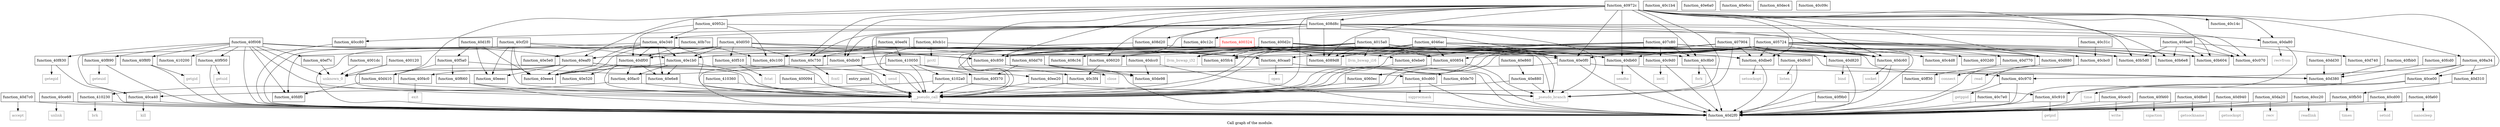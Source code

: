 digraph "Call graph of the module." {
  label="Call graph of the module.";
  node [shape=record];

  Node_function_40f5a0 [label="{function_40f5a0}"];
  Node_function_40c1b4 [label="{function_40c1b4}"];
  Node_function_40c31c [label="{function_40c31c}"];
  Node_function_40c3f4 [label="{function_40c3f4}"];
  Node_function_40c4d8 [label="{function_40c4d8}"];
  Node_function_40c750 [label="{function_40c750}"];
  Node_function_40c7e0 [label="{function_40c7e0}"];
  Node_function_40db60 [label="{function_40db60}"];
  Node_function_40c850 [label="{function_40c850}"];
  Node_function_40c8b0 [label="{function_40c8b0}"];
  Node_function_40cd60 [label="{function_40cd60}"];
  Node_function_40e5e0 [label="{function_40e5e0}"];
  Node_function_40d7c0 [label="{function_40d7c0}"];
  Node_function_40f008 [label="{function_40f008}"];
  Node_function_40c910 [label="{function_40c910}"];
  Node_function_40dbe0 [label="{function_40dbe0}"];
  Node_function_40e6a0 [label="{function_40e6a0}"];
  Node_function_40d820 [label="{function_40d820}"];
  Node_function_40ce00 [label="{function_40ce00}"];
  Node_function_40dc60 [label="{function_40dc60}"];
  Node_function_40c970 [label="{function_40c970}"];
  Node_function_40dcc0 [label="{function_40dcc0}"];
  Node_function_40e6cc [label="{function_40e6cc}"];
  Node_function_40d880 [label="{function_40d880}"];
  Node_function_40ce60 [label="{function_40ce60}"];
  Node_function_40dd30 [label="{function_40dd30}"];
  Node_function_40c9d0 [label="{function_40c9d0}"];
  Node_function_40dd70 [label="{function_40dd70}"];
  Node_function_40ca40 [label="{function_40ca40}"];
  Node_function_40cec0 [label="{function_40cec0}"];
  Node_function_40caa0 [label="{function_40caa0}"];
  Node_function_40cb1c [label="{function_40cb1c}"];
  Node_function_40de70 [label="{function_40de70}"];
  Node_function_40de98 [label="{function_40de98}"];
  Node_function_40cf20 [label="{function_40cf20}"];
  Node_function_40dec4 [label="{function_40dec4}"];
  Node_function_40d050 [label="{function_40d050}"];
  Node_function_40df00 [label="{function_40df00}"];
  Node_function_40d1f0 [label="{function_40d1f0}"];
  Node_function_40f460 [label="{function_40f460}"];
  Node_function_40c12c [label="{function_40c12c}"];
  Node_function_40c14c [label="{function_40c14c}"];
  Node_function_40e6e8 [label="{function_40e6e8}"];
  Node_function_40d8e0 [label="{function_40d8e0}"];
  Node_function_40e860 [label="{function_40e860}"];
  Node_function_40e880 [label="{function_40e880}"];
  Node_function_40d940 [label="{function_40d940}"];
  Node_function_40eaf0 [label="{function_40eaf0}"];
  Node_function_40ebe0 [label="{function_40ebe0}"];
  Node_function_40d9c0 [label="{function_40d9c0}"];
  Node_function_40ee20 [label="{function_40ee20}"];
  Node_function_40da20 [label="{function_40da20}"];
  Node_function_40eee4 [label="{function_40eee4}"];
  Node_function_40eeec [label="{function_40eeec}"];
  Node_function_40da80 [label="{function_40da80}"];
  Node_function_40eef4 [label="{function_40eef4}"];
  Node_function_40ef7c [label="{function_40ef7c}"];
  Node_function_40db00 [label="{function_40db00}"];
  Node_function_40e0f0 [label="{function_40e0f0}"];
  Node_function_40d2f0 [label="{function_40d2f0}"];
  Node_function_40e1b0 [label="{function_40e1b0}"];
  Node_function_40cbc0 [label="{function_40cbc0}"];
  Node_function_40d310 [label="{function_40d310}"];
  Node_function_40d380 [label="{function_40d380}"];
  Node_function_40cc20 [label="{function_40cc20}"];
  Node_function_40f370 [label="{function_40f370}"];
  Node_function_40cc80 [label="{function_40cc80}"];
  Node_function_40e340 [label="{function_40e340}"];
  Node_function_40d410 [label="{function_40d410}"];
  Node_function_40e520 [label="{function_40e520}"];
  Node_function_40d740 [label="{function_40d740}"];
  Node_function_40cd00 [label="{function_40cd00}"];
  Node_function_40f510 [label="{function_40f510}"];
  Node_function_40fa60 [label="{function_40fa60}"];
  Node_function_40fac0 [label="{function_40fac0}"];
  Node_function_40fb50 [label="{function_40fb50}"];
  Node_function_40fbb0 [label="{function_40fbb0}"];
  Node_function_40f890 [label="{function_40f890}"];
  Node_function_40f8f0 [label="{function_40f8f0}"];
  Node_function_40f950 [label="{function_40f950}"];
  Node_function_40f9b0 [label="{function_40f9b0}"];
  Node_fork [color="gray50", fontcolor="gray50", label="{fork}"];
  Node_getpid [color="gray50", fontcolor="gray50", label="{getpid}"];
  Node_function_40f660 [label="{function_40f660}"];
  Node_function_40f830 [label="{function_40f830}"];
  Node_function_40f4c0 [label="{function_40f4c0}"];
  Node_nanosleep [color="gray50", fontcolor="gray50", label="{nanosleep}"];
  Node_times [color="gray50", fontcolor="gray50", label="{times}"];
  Node_brk [color="gray50", fontcolor="gray50", label="{brk}"];
  Node_llvm_bswap_i32 [color="gray50", fontcolor="gray50", label="{llvm_bswap_i32}"];
  Node_llvm_bswap_i16 [color="gray50", fontcolor="gray50", label="{llvm_bswap_i16}"];
  Node_function_40fcd0 [label="{function_40fcd0}"];
  Node_function_40fdf0 [label="{function_40fdf0}"];
  Node_function_40ff30 [label="{function_40ff30}"];
  Node_function_410050 [label="{function_410050}"];
  Node_function_410200 [label="{function_410200}"];
  Node_function_410230 [label="{function_410230}"];
  Node_function_4102a0 [label="{function_4102a0}"];
  Node_function_410360 [label="{function_410360}"];
  Node_unknown_0 [color="gray50", fontcolor="gray50", label="{unknown_0}"];
  Node_fcntl [color="gray50", fontcolor="gray50", label="{fcntl}"];
  Node_close [color="gray50", fontcolor="gray50", label="{close}"];
  Node_getppid [color="gray50", fontcolor="gray50", label="{getppid}"];
  Node_ioctl [color="gray50", fontcolor="gray50", label="{ioctl}"];
  Node_kill [color="gray50", fontcolor="gray50", label="{kill}"];
  Node_open [color="gray50", fontcolor="gray50", label="{open}"];
  Node_prctl [color="gray50", fontcolor="gray50", label="{prctl}"];
  Node_read [color="gray50", fontcolor="gray50", label="{read}"];
  Node_readlink [color="gray50", fontcolor="gray50", label="{readlink}"];
  Node_setsid [color="gray50", fontcolor="gray50", label="{setsid}"];
  Node_sigprocmask [color="gray50", fontcolor="gray50", label="{sigprocmask}"];
  Node_time [color="gray50", fontcolor="gray50", label="{time}"];
  Node_unlink [color="gray50", fontcolor="gray50", label="{unlink}"];
  Node_write [color="gray50", fontcolor="gray50", label="{write}"];
  Node_accept [color="gray50", fontcolor="gray50", label="{accept}"];
  Node_bind [color="gray50", fontcolor="gray50", label="{bind}"];
  Node_connect [color="gray50", fontcolor="gray50", label="{connect}"];
  Node_getsockname [color="gray50", fontcolor="gray50", label="{getsockname}"];
  Node_getsockopt [color="gray50", fontcolor="gray50", label="{getsockopt}"];
  Node_listen [color="gray50", fontcolor="gray50", label="{listen}"];
  Node_recv [color="gray50", fontcolor="gray50", label="{recv}"];
  Node_recvfrom [color="gray50", fontcolor="gray50", label="{recvfrom}"];
  Node_send [color="gray50", fontcolor="gray50", label="{send}"];
  Node_sendto [color="gray50", fontcolor="gray50", label="{sendto}"];
  Node_setsockopt [color="gray50", fontcolor="gray50", label="{setsockopt}"];
  Node_socket [color="gray50", fontcolor="gray50", label="{socket}"];
  Node_sigaction [color="gray50", fontcolor="gray50", label="{sigaction}"];
  Node_exit [color="gray50", fontcolor="gray50", label="{exit}"];
  Node_fstat [color="gray50", fontcolor="gray50", label="{fstat}"];
  Node_getegid [color="gray50", fontcolor="gray50", label="{getegid}"];
  Node_geteuid [color="gray50", fontcolor="gray50", label="{geteuid}"];
  Node_getgid [color="gray50", fontcolor="gray50", label="{getgid}"];
  Node_getuid [color="gray50", fontcolor="gray50", label="{getuid}"];
  Node_function_40d770 [label="{function_40d770}"];
  Node___pseudo_call [color="gray50", fontcolor="gray50", label="{__pseudo_call}"];
  Node___pseudo_branch [color="gray50", fontcolor="gray50", label="{__pseudo_branch}"];
  Node_function_400094 [label="{function_400094}"];
  Node_function_400120 [label="{function_400120}"];
  Node_function_4001dc [label="{function_4001dc}"];
  Node_entry_point [label="{entry_point}"];
  Node_function_4002d0 [label="{function_4002d0}"];
  Node_function_400324 [color="red", fontcolor="red", label="{function_400324}"];
  Node_function_400854 [label="{function_400854}"];
  Node_function_407c80 [label="{function_407c80}"];
  Node_function_400d2c [label="{function_400d2c}"];
  Node_function_4015a0 [label="{function_4015a0}"];
  Node_function_4046ac [label="{function_4046ac}"];
  Node_function_405724 [label="{function_405724}"];
  Node_function_405fc4 [label="{function_405fc4}"];
  Node_function_406020 [label="{function_406020}"];
  Node_function_4060ec [label="{function_4060ec}"];
  Node_function_407904 [label="{function_407904}"];
  Node_function_4089d8 [label="{function_4089d8}"];
  Node_function_408a34 [label="{function_408a34}"];
  Node_function_408ae0 [label="{function_408ae0}"];
  Node_function_408c34 [label="{function_408c34}"];
  Node_function_408d20 [label="{function_408d20}"];
  Node_function_408d8c [label="{function_408d8c}"];
  Node_function_40952c [label="{function_40952c}"];
  Node_function_40972c [label="{function_40972c}"];
  Node_function_40b5d0 [label="{function_40b5d0}"];
  Node_function_40b604 [label="{function_40b604}"];
  Node_function_40b6e8 [label="{function_40b6e8}"];
  Node_function_40b7cc [label="{function_40b7cc}"];
  Node_function_40c070 [label="{function_40c070}"];
  Node_function_40c09c [label="{function_40c09c}"];
  Node_function_40c100 [label="{function_40c100}"];
  Node_function_40f5a0 -> Node_function_40d410;
  Node_function_40f5a0 -> Node_function_40f660;
  Node_function_40f5a0 -> Node___pseudo_call;
  Node_function_40c31c -> Node_function_40cbc0;
  Node_function_40c3f4 -> Node___pseudo_call;
  Node_function_40c750 -> Node_unknown_0;
  Node_function_40c750 -> Node_fcntl;
  Node_function_40c7e0 -> Node_function_40d2f0;
  Node_function_40db60 -> Node_function_40d2f0;
  Node_function_40db60 -> Node_sendto;
  Node_function_40c850 -> Node_function_40d2f0;
  Node_function_40c850 -> Node_close;
  Node_function_40c8b0 -> Node_function_40d2f0;
  Node_function_40c8b0 -> Node_fork;
  Node_function_40cd60 -> Node_function_40d2f0;
  Node_function_40cd60 -> Node_sigprocmask;
  Node_function_40d7c0 -> Node_function_40d2f0;
  Node_function_40d7c0 -> Node_accept;
  Node_function_40f008 -> Node_function_40eaf0;
  Node_function_40f008 -> Node_function_40ef7c;
  Node_function_40f008 -> Node_function_40d2f0;
  Node_function_40f008 -> Node_function_40d380;
  Node_function_40f008 -> Node_function_40f890;
  Node_function_40f008 -> Node_function_40f8f0;
  Node_function_40f008 -> Node_function_40f950;
  Node_function_40f008 -> Node_function_40f830;
  Node_function_40f008 -> Node_function_40fdf0;
  Node_function_40f008 -> Node_function_410200;
  Node_function_40f008 -> Node_unknown_0;
  Node_function_40f008 -> Node___pseudo_call;
  Node_function_40c910 -> Node_function_40d2f0;
  Node_function_40c910 -> Node_getpid;
  Node_function_40dbe0 -> Node_function_40d2f0;
  Node_function_40dbe0 -> Node_setsockopt;
  Node_function_40d820 -> Node_function_40d2f0;
  Node_function_40d820 -> Node_bind;
  Node_function_40ce00 -> Node_function_40d2f0;
  Node_function_40ce00 -> Node_time;
  Node_function_40dc60 -> Node_function_40d2f0;
  Node_function_40dc60 -> Node_socket;
  Node_function_40c970 -> Node_function_40d2f0;
  Node_function_40c970 -> Node_getppid;
  Node_function_40dcc0 -> Node_function_40de98;
  Node_function_40dcc0 -> Node_function_40d2f0;
  Node_function_40d880 -> Node_function_40d2f0;
  Node_function_40d880 -> Node_connect;
  Node_function_40ce60 -> Node_function_40d2f0;
  Node_function_40ce60 -> Node_unlink;
  Node_function_40dd30 -> Node_function_40d380;
  Node_function_40c9d0 -> Node_function_40d2f0;
  Node_function_40c9d0 -> Node_ioctl;
  Node_function_40dd70 -> Node_function_40de70;
  Node_function_40dd70 -> Node_function_40de98;
  Node_function_40dd70 -> Node_function_40d2f0;
  Node_function_40dd70 -> Node_function_40f370;
  Node_function_40ca40 -> Node_function_40d2f0;
  Node_function_40ca40 -> Node_kill;
  Node_function_40cec0 -> Node_function_40d2f0;
  Node_function_40cec0 -> Node_write;
  Node_function_40caa0 -> Node_function_40d2f0;
  Node_function_40caa0 -> Node_open;
  Node_function_40cb1c -> Node_function_40caa0;
  Node_function_40cb1c -> Node_prctl;
  Node_function_40cb1c -> Node___pseudo_call;
  Node_function_40cf20 -> Node_function_40c850;
  Node_function_40cf20 -> Node_function_40eee4;
  Node_function_40cf20 -> Node_function_40eeec;
  Node_function_40cf20 -> Node_function_40d2f0;
  Node_function_40cf20 -> Node_function_40e1b0;
  Node_function_40cf20 -> Node___pseudo_call;
  Node_function_40d050 -> Node_function_40c750;
  Node_function_40d050 -> Node_function_40c850;
  Node_function_40d050 -> Node_function_40caa0;
  Node_function_40d050 -> Node_function_40df00;
  Node_function_40d050 -> Node_function_40eee4;
  Node_function_40d050 -> Node_function_40e0f0;
  Node_function_40d050 -> Node_function_40d2f0;
  Node_function_40d050 -> Node_function_40e1b0;
  Node_function_40d050 -> Node_function_40f510;
  Node_function_40df00 -> Node_function_40e6e8;
  Node_function_40df00 -> Node_function_40eee4;
  Node_function_40df00 -> Node_function_40e520;
  Node_function_40df00 -> Node_function_40fac0;
  Node_function_40df00 -> Node___pseudo_call;
  Node_function_40d1f0 -> Node_function_40f5a0;
  Node_function_40d1f0 -> Node_function_40eee4;
  Node_function_40d1f0 -> Node_function_40eeec;
  Node_function_40f460 -> Node_function_40d2f0;
  Node_function_40f460 -> Node_sigaction;
  Node_function_40e6e8 -> Node___pseudo_call;
  Node_function_40d8e0 -> Node_function_40d2f0;
  Node_function_40d8e0 -> Node_getsockname;
  Node_function_40e860 -> Node_function_40e880;
  Node_function_40e880 -> Node___pseudo_call;
  Node_function_40e880 -> Node___pseudo_branch;
  Node_function_40d940 -> Node_function_40d2f0;
  Node_function_40d940 -> Node_getsockopt;
  Node_function_40eaf0 -> Node_function_40ee20;
  Node_function_40eaf0 -> Node_function_40eee4;
  Node_function_40eaf0 -> Node_function_40eeec;
  Node_function_40eaf0 -> Node_function_40f4c0;
  Node_function_40eaf0 -> Node_unknown_0;
  Node_function_40eaf0 -> Node___pseudo_call;
  Node_function_40ebe0 -> Node___pseudo_call;
  Node_function_40d9c0 -> Node_function_40d2f0;
  Node_function_40d9c0 -> Node_listen;
  Node_function_40ee20 -> Node___pseudo_call;
  Node_function_40ee20 -> Node___pseudo_branch;
  Node_function_40da20 -> Node_function_40d2f0;
  Node_function_40da20 -> Node_recv;
  Node_function_40da80 -> Node_function_40d2f0;
  Node_function_40da80 -> Node_recvfrom;
  Node_function_40eef4 -> Node_function_40c750;
  Node_function_40eef4 -> Node_function_40caa0;
  Node_function_40eef4 -> Node_function_410050;
  Node_function_40ef7c -> Node_unknown_0;
  Node_function_40db00 -> Node_function_40d2f0;
  Node_function_40db00 -> Node_send;
  Node_function_40e0f0 -> Node_function_40d2f0;
  Node_function_40e0f0 -> Node_function_40d380;
  Node_function_40e0f0 -> Node___pseudo_call;
  Node_function_40e1b0 -> Node_function_40e6e8;
  Node_function_40e1b0 -> Node_function_40eee4;
  Node_function_40e1b0 -> Node_function_40fac0;
  Node_function_40e1b0 -> Node___pseudo_call;
  Node_function_40cbc0 -> Node_function_40d2f0;
  Node_function_40cbc0 -> Node_read;
  Node_function_40d310 -> Node_function_40fb50;
  Node_function_40cc20 -> Node_function_40d2f0;
  Node_function_40cc20 -> Node_readlink;
  Node_function_40f370 -> Node___pseudo_call;
  Node_function_40cc80 -> Node_function_40d2f0;
  Node_function_40e340 -> Node_function_40e5e0;
  Node_function_40e340 -> Node_function_40df00;
  Node_function_40e340 -> Node_function_40e6e8;
  Node_function_40e340 -> Node_function_40eee4;
  Node_function_40e340 -> Node_function_40e1b0;
  Node_function_40e340 -> Node_function_40fdf0;
  Node_function_40e340 -> Node___pseudo_call;
  Node_function_40d410 -> Node_function_40fdf0;
  Node_function_40d410 -> Node___pseudo_branch;
  Node_function_40cd00 -> Node_function_40d2f0;
  Node_function_40cd00 -> Node_setsid;
  Node_function_40f510 -> Node_fstat;
  Node_function_40f510 -> Node___pseudo_call;
  Node_function_40fa60 -> Node_function_40d2f0;
  Node_function_40fa60 -> Node_nanosleep;
  Node_function_40fac0 -> Node_function_410230;
  Node_function_40fac0 -> Node___pseudo_call;
  Node_function_40fb50 -> Node_function_40d2f0;
  Node_function_40fb50 -> Node_times;
  Node_function_40fbb0 -> Node_function_40d380;
  Node_function_40f890 -> Node_function_40d2f0;
  Node_function_40f890 -> Node_geteuid;
  Node_function_40f8f0 -> Node_function_40d2f0;
  Node_function_40f8f0 -> Node_getgid;
  Node_function_40f950 -> Node_function_40d2f0;
  Node_function_40f950 -> Node_getuid;
  Node_function_40f9b0 -> Node_function_40d2f0;
  Node_function_40f660 -> Node_function_40d2f0;
  Node_function_40f660 -> Node___pseudo_call;
  Node_function_40f830 -> Node_function_40d2f0;
  Node_function_40f830 -> Node_getegid;
  Node_function_40f4c0 -> Node_exit;
  Node_function_40fcd0 -> Node_function_40d380;
  Node_function_410050 -> Node_function_40cd60;
  Node_function_410050 -> Node_function_40de98;
  Node_function_410050 -> Node_function_40eee4;
  Node_function_410050 -> Node_function_40f370;
  Node_function_410050 -> Node_function_4102a0;
  Node_function_410050 -> Node___pseudo_call;
  Node_function_410230 -> Node_function_40d2f0;
  Node_function_410230 -> Node_brk;
  Node_function_4102a0 -> Node_function_40c910;
  Node_function_4102a0 -> Node_function_40ca40;
  Node_function_4102a0 -> Node___pseudo_call;
  Node_function_410360 -> Node___pseudo_call;
  Node_function_40d770 -> Node_function_40ff30;
  Node_function_400094 -> Node___pseudo_call;
  Node_function_400120 -> Node_unknown_0;
  Node_function_400120 -> Node___pseudo_call;
  Node_function_4001dc -> Node_unknown_0;
  Node_entry_point -> Node___pseudo_call;
  Node_function_400324 -> Node_function_40c8b0;
  Node_function_400324 -> Node_function_40c970;
  Node_function_400324 -> Node_function_40ca40;
  Node_function_400324 -> Node_function_40eaf0;
  Node_function_400324 -> Node_function_40ebe0;
  Node_function_400324 -> Node___pseudo_call;
  Node_function_400324 -> Node___pseudo_branch;
  Node_function_400854 -> Node___pseudo_call;
  Node_function_400854 -> Node___pseudo_branch;
  Node_function_407c80 -> Node_function_40c8b0;
  Node_function_407c80 -> Node_function_40c9d0;
  Node_function_407c80 -> Node_function_40caa0;
  Node_function_407c80 -> Node_function_40eaf0;
  Node_function_407c80 -> Node_function_40ebe0;
  Node_function_407c80 -> Node___pseudo_call;
  Node_function_407c80 -> Node_function_40b5d0;
  Node_function_407c80 -> Node_function_40b604;
  Node_function_407c80 -> Node_function_40b6e8;
  Node_function_400d2c -> Node_function_40db60;
  Node_function_400d2c -> Node_function_40c850;
  Node_function_400d2c -> Node_function_40dbe0;
  Node_function_400d2c -> Node_function_40dc60;
  Node_function_400d2c -> Node_function_40e0f0;
  Node_function_400d2c -> Node_llvm_bswap_i32;
  Node_function_400d2c -> Node___pseudo_call;
  Node_function_400d2c -> Node_function_400854;
  Node_function_400d2c -> Node_function_405fc4;
  Node_function_400d2c -> Node_function_406020;
  Node_function_400d2c -> Node_function_4089d8;
  Node_function_400d2c -> Node_function_408c34;
  Node_function_400d2c -> Node_function_40c100;
  Node_function_4015a0 -> Node_function_40db60;
  Node_function_4015a0 -> Node_function_40c850;
  Node_function_4015a0 -> Node_function_40dbe0;
  Node_function_4015a0 -> Node_function_40dc60;
  Node_function_4015a0 -> Node_function_40e0f0;
  Node_function_4015a0 -> Node_llvm_bswap_i32;
  Node_function_4015a0 -> Node_llvm_bswap_i16;
  Node_function_4015a0 -> Node___pseudo_call;
  Node_function_4015a0 -> Node_function_400854;
  Node_function_4015a0 -> Node_function_405fc4;
  Node_function_4015a0 -> Node_function_406020;
  Node_function_4015a0 -> Node_function_4089d8;
  Node_function_4046ac -> Node_function_40d820;
  Node_function_4046ac -> Node_function_40dc60;
  Node_function_4046ac -> Node_function_40d880;
  Node_function_4046ac -> Node_function_40db00;
  Node_function_4046ac -> Node_function_40e0f0;
  Node_function_4046ac -> Node_llvm_bswap_i32;
  Node_function_4046ac -> Node_llvm_bswap_i16;
  Node_function_4046ac -> Node___pseudo_call;
  Node_function_4046ac -> Node_function_400854;
  Node_function_4046ac -> Node_function_4089d8;
  Node_function_405724 -> Node_function_40c4d8;
  Node_function_405724 -> Node_function_40db60;
  Node_function_405724 -> Node_function_40c850;
  Node_function_405724 -> Node_function_40dbe0;
  Node_function_405724 -> Node_function_40dc60;
  Node_function_405724 -> Node_function_40caa0;
  Node_function_405724 -> Node_function_40e0f0;
  Node_function_405724 -> Node_function_40cbc0;
  Node_function_405724 -> Node_function_40d770;
  Node_function_405724 -> Node___pseudo_call;
  Node_function_405724 -> Node_function_4002d0;
  Node_function_405724 -> Node_function_400854;
  Node_function_405724 -> Node_function_405fc4;
  Node_function_405724 -> Node_function_406020;
  Node_function_405724 -> Node_function_4089d8;
  Node_function_405724 -> Node_function_40b5d0;
  Node_function_405724 -> Node_function_40b604;
  Node_function_405724 -> Node_function_40b6e8;
  Node_function_405724 -> Node_function_40c070;
  Node_function_405724 -> Node_function_40c100;
  Node_function_406020 -> Node_function_40c3f4;
  Node_function_4060ec -> Node___pseudo_call;
  Node_function_407904 -> Node_function_40c750;
  Node_function_407904 -> Node_function_40c850;
  Node_function_407904 -> Node_function_40dbe0;
  Node_function_407904 -> Node_function_40d820;
  Node_function_407904 -> Node_function_40dc60;
  Node_function_407904 -> Node_function_40d880;
  Node_function_407904 -> Node_function_40ebe0;
  Node_function_407904 -> Node_function_40d9c0;
  Node_function_407904 -> Node_function_40d2f0;
  Node_function_407904 -> Node___pseudo_call;
  Node_function_407904 -> Node___pseudo_branch;
  Node_function_407904 -> Node_function_4060ec;
  Node_function_408a34 -> Node_function_40c910;
  Node_function_408a34 -> Node_function_40ce00;
  Node_function_408a34 -> Node_function_40c970;
  Node_function_408a34 -> Node_function_40d310;
  Node_function_408ae0 -> Node_function_40d740;
  Node_function_408ae0 -> Node_function_40b5d0;
  Node_function_408ae0 -> Node_function_40b604;
  Node_function_408ae0 -> Node_function_40b6e8;
  Node_function_408ae0 -> Node_function_40c070;
  Node_function_408d20 -> Node_function_40e1b0;
  Node_function_408d20 -> Node___pseudo_branch;
  Node_function_408d8c -> Node_function_40c750;
  Node_function_408d8c -> Node_function_40c850;
  Node_function_408d8c -> Node_function_40dc60;
  Node_function_408d8c -> Node_function_40d880;
  Node_function_408d8c -> Node_function_40c12c;
  Node_function_408d8c -> Node_function_40da80;
  Node_function_408d8c -> Node_function_40db00;
  Node_function_408d8c -> Node_function_40e0f0;
  Node_function_408d8c -> Node_function_40cc80;
  Node_function_408d8c -> Node_function_40e340;
  Node_function_408d8c -> Node___pseudo_call;
  Node_function_408d8c -> Node___pseudo_branch;
  Node_function_408d8c -> Node_function_4089d8;
  Node_function_408d8c -> Node_function_40c070;
  Node_function_40952c -> Node_function_40df00;
  Node_function_40952c -> Node_function_40e340;
  Node_function_40952c -> Node_function_40c070;
  Node_function_40952c -> Node_function_40c100;
  Node_function_40972c -> Node_function_40c3f4;
  Node_function_40972c -> Node_function_40c750;
  Node_function_40972c -> Node_function_40db60;
  Node_function_40972c -> Node_function_40c850;
  Node_function_40972c -> Node_function_40c8b0;
  Node_function_40972c -> Node_function_40dbe0;
  Node_function_40972c -> Node_function_40ce00;
  Node_function_40972c -> Node_function_40dc60;
  Node_function_40972c -> Node_function_40d880;
  Node_function_40972c -> Node_function_40c14c;
  Node_function_40972c -> Node_function_40eaf0;
  Node_function_40972c -> Node_function_40da80;
  Node_function_40972c -> Node_function_40db00;
  Node_function_40972c -> Node_function_40e0f0;
  Node_function_40972c -> Node_function_40d410;
  Node_function_40972c -> Node___pseudo_call;
  Node_function_40972c -> Node___pseudo_branch;
  Node_function_40972c -> Node_function_406020;
  Node_function_40972c -> Node_function_4089d8;
  Node_function_40972c -> Node_function_408a34;
  Node_function_40972c -> Node_function_408d20;
  Node_function_40972c -> Node_function_408d8c;
  Node_function_40972c -> Node_function_40b5d0;
  Node_function_40972c -> Node_function_40b604;
  Node_function_40972c -> Node_function_40b6e8;
  Node_function_40b7cc -> Node_function_40df00;
  Node_function_40b7cc -> Node_function_40c100;
}
